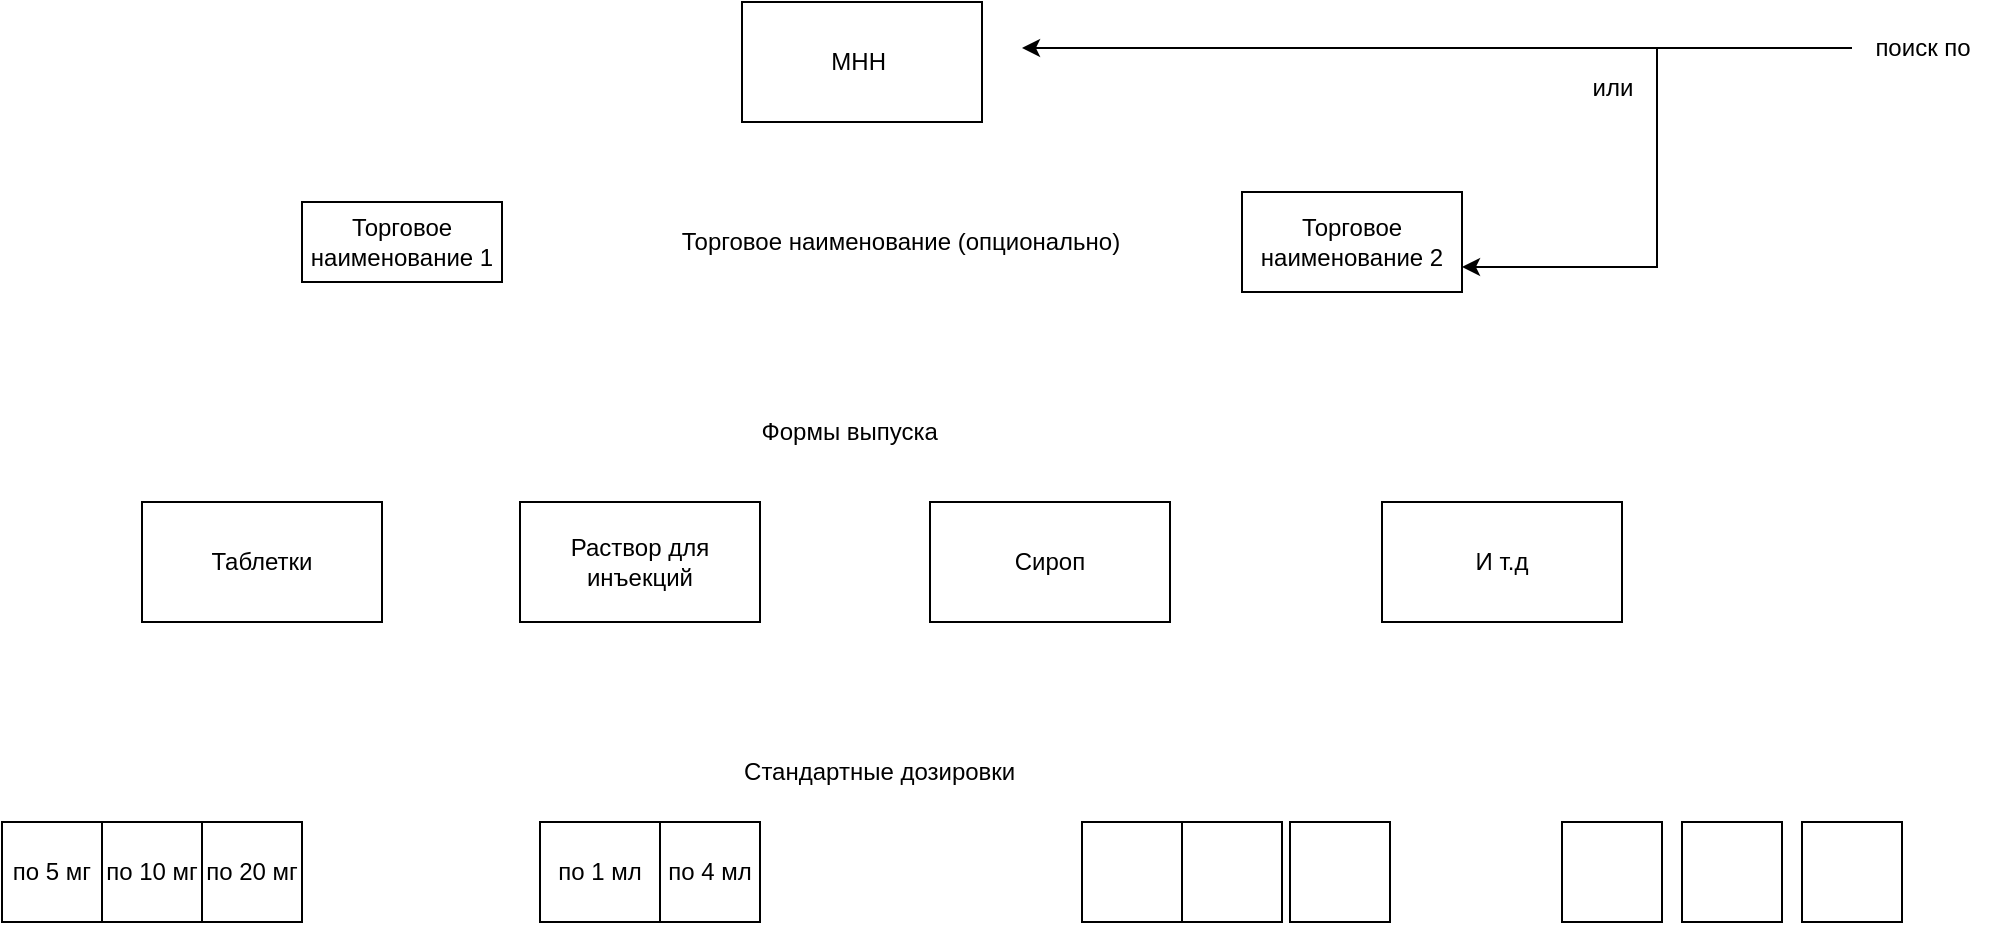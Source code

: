 <mxfile version="21.3.8" type="github">
  <diagram name="Страница 1" id="l8FLo3JvDaeCekWIVYb7">
    <mxGraphModel dx="1877" dy="573" grid="1" gridSize="10" guides="1" tooltips="1" connect="1" arrows="1" fold="1" page="1" pageScale="1" pageWidth="827" pageHeight="1169" math="0" shadow="0">
      <root>
        <mxCell id="0" />
        <mxCell id="1" parent="0" />
        <mxCell id="k-x5iXB3s0qRzyvQ4gwM-1" value="МНН&amp;nbsp;" style="rounded=0;whiteSpace=wrap;html=1;" vertex="1" parent="1">
          <mxGeometry x="320" y="10" width="120" height="60" as="geometry" />
        </mxCell>
        <mxCell id="k-x5iXB3s0qRzyvQ4gwM-4" value="Таблетки" style="rounded=0;whiteSpace=wrap;html=1;" vertex="1" parent="1">
          <mxGeometry x="20" y="260" width="120" height="60" as="geometry" />
        </mxCell>
        <mxCell id="k-x5iXB3s0qRzyvQ4gwM-8" value="Сироп" style="rounded=0;whiteSpace=wrap;html=1;" vertex="1" parent="1">
          <mxGeometry x="414" y="260" width="120" height="60" as="geometry" />
        </mxCell>
        <mxCell id="k-x5iXB3s0qRzyvQ4gwM-9" value="Раствор для инъекций" style="rounded=0;whiteSpace=wrap;html=1;" vertex="1" parent="1">
          <mxGeometry x="209" y="260" width="120" height="60" as="geometry" />
        </mxCell>
        <mxCell id="k-x5iXB3s0qRzyvQ4gwM-10" value="И т.д" style="rounded=0;whiteSpace=wrap;html=1;" vertex="1" parent="1">
          <mxGeometry x="640" y="260" width="120" height="60" as="geometry" />
        </mxCell>
        <mxCell id="k-x5iXB3s0qRzyvQ4gwM-28" value="Формы выпуска&amp;nbsp;" style="text;html=1;align=center;verticalAlign=middle;resizable=0;points=[];autosize=1;strokeColor=none;fillColor=none;" vertex="1" parent="1">
          <mxGeometry x="320" y="210" width="110" height="30" as="geometry" />
        </mxCell>
        <mxCell id="k-x5iXB3s0qRzyvQ4gwM-31" value="Стандартные дозировки&amp;nbsp;" style="text;html=1;align=center;verticalAlign=middle;resizable=0;points=[];autosize=1;strokeColor=none;fillColor=none;" vertex="1" parent="1">
          <mxGeometry x="310" y="380" width="160" height="30" as="geometry" />
        </mxCell>
        <mxCell id="k-x5iXB3s0qRzyvQ4gwM-65" value="по 5 мг" style="rounded=0;whiteSpace=wrap;html=1;" vertex="1" parent="1">
          <mxGeometry x="-50" y="420" width="50" height="50" as="geometry" />
        </mxCell>
        <mxCell id="k-x5iXB3s0qRzyvQ4gwM-66" value="по 10 мг" style="rounded=0;whiteSpace=wrap;html=1;" vertex="1" parent="1">
          <mxGeometry y="420" width="50" height="50" as="geometry" />
        </mxCell>
        <mxCell id="k-x5iXB3s0qRzyvQ4gwM-67" value="по 20 мг" style="rounded=0;whiteSpace=wrap;html=1;" vertex="1" parent="1">
          <mxGeometry x="50" y="420" width="50" height="50" as="geometry" />
        </mxCell>
        <mxCell id="k-x5iXB3s0qRzyvQ4gwM-68" value="по 1 мл" style="rounded=0;whiteSpace=wrap;html=1;" vertex="1" parent="1">
          <mxGeometry x="219" y="420" width="60" height="50" as="geometry" />
        </mxCell>
        <mxCell id="k-x5iXB3s0qRzyvQ4gwM-69" value="по 4 мл" style="rounded=0;whiteSpace=wrap;html=1;" vertex="1" parent="1">
          <mxGeometry x="279" y="420" width="50" height="50" as="geometry" />
        </mxCell>
        <mxCell id="k-x5iXB3s0qRzyvQ4gwM-70" value="" style="rounded=0;whiteSpace=wrap;html=1;" vertex="1" parent="1">
          <mxGeometry x="490" y="420" width="50" height="50" as="geometry" />
        </mxCell>
        <mxCell id="k-x5iXB3s0qRzyvQ4gwM-71" value="" style="rounded=0;whiteSpace=wrap;html=1;" vertex="1" parent="1">
          <mxGeometry x="540" y="420" width="50" height="50" as="geometry" />
        </mxCell>
        <mxCell id="k-x5iXB3s0qRzyvQ4gwM-72" value="" style="rounded=0;whiteSpace=wrap;html=1;" vertex="1" parent="1">
          <mxGeometry x="594" y="420" width="50" height="50" as="geometry" />
        </mxCell>
        <mxCell id="k-x5iXB3s0qRzyvQ4gwM-73" value="" style="rounded=0;whiteSpace=wrap;html=1;" vertex="1" parent="1">
          <mxGeometry x="730" y="420" width="50" height="50" as="geometry" />
        </mxCell>
        <mxCell id="k-x5iXB3s0qRzyvQ4gwM-74" value="" style="rounded=0;whiteSpace=wrap;html=1;" vertex="1" parent="1">
          <mxGeometry x="790" y="420" width="50" height="50" as="geometry" />
        </mxCell>
        <mxCell id="k-x5iXB3s0qRzyvQ4gwM-75" value="" style="rounded=0;whiteSpace=wrap;html=1;" vertex="1" parent="1">
          <mxGeometry x="850" y="420" width="50" height="50" as="geometry" />
        </mxCell>
        <mxCell id="k-x5iXB3s0qRzyvQ4gwM-148" value="Торговое наименование 1" style="whiteSpace=wrap;html=1;align=center;" vertex="1" parent="1">
          <mxGeometry x="100" y="110" width="100" height="40" as="geometry" />
        </mxCell>
        <mxCell id="k-x5iXB3s0qRzyvQ4gwM-227" value="Торговое наименование 2" style="html=1;whiteSpace=wrap;" vertex="1" parent="1">
          <mxGeometry x="570" y="105" width="110" height="50" as="geometry" />
        </mxCell>
        <mxCell id="k-x5iXB3s0qRzyvQ4gwM-238" value="Торговое наименование (опционально)" style="text;html=1;align=center;verticalAlign=middle;resizable=0;points=[];autosize=1;strokeColor=none;fillColor=none;" vertex="1" parent="1">
          <mxGeometry x="279" y="115" width="240" height="30" as="geometry" />
        </mxCell>
        <mxCell id="k-x5iXB3s0qRzyvQ4gwM-241" style="edgeStyle=orthogonalEdgeStyle;rounded=0;orthogonalLoop=1;jettySize=auto;html=1;" edge="1" parent="1" source="k-x5iXB3s0qRzyvQ4gwM-240">
          <mxGeometry relative="1" as="geometry">
            <mxPoint x="460" y="33" as="targetPoint" />
          </mxGeometry>
        </mxCell>
        <mxCell id="k-x5iXB3s0qRzyvQ4gwM-242" style="edgeStyle=orthogonalEdgeStyle;rounded=0;orthogonalLoop=1;jettySize=auto;html=1;entryX=1;entryY=0.75;entryDx=0;entryDy=0;" edge="1" parent="1" source="k-x5iXB3s0qRzyvQ4gwM-240" target="k-x5iXB3s0qRzyvQ4gwM-227">
          <mxGeometry relative="1" as="geometry" />
        </mxCell>
        <mxCell id="k-x5iXB3s0qRzyvQ4gwM-240" value="поиск по" style="text;html=1;align=center;verticalAlign=middle;resizable=0;points=[];autosize=1;strokeColor=none;fillColor=none;" vertex="1" parent="1">
          <mxGeometry x="875" y="18" width="70" height="30" as="geometry" />
        </mxCell>
        <mxCell id="k-x5iXB3s0qRzyvQ4gwM-243" value="или" style="text;html=1;align=center;verticalAlign=middle;resizable=0;points=[];autosize=1;strokeColor=none;fillColor=none;" vertex="1" parent="1">
          <mxGeometry x="735" y="38" width="40" height="30" as="geometry" />
        </mxCell>
      </root>
    </mxGraphModel>
  </diagram>
</mxfile>
